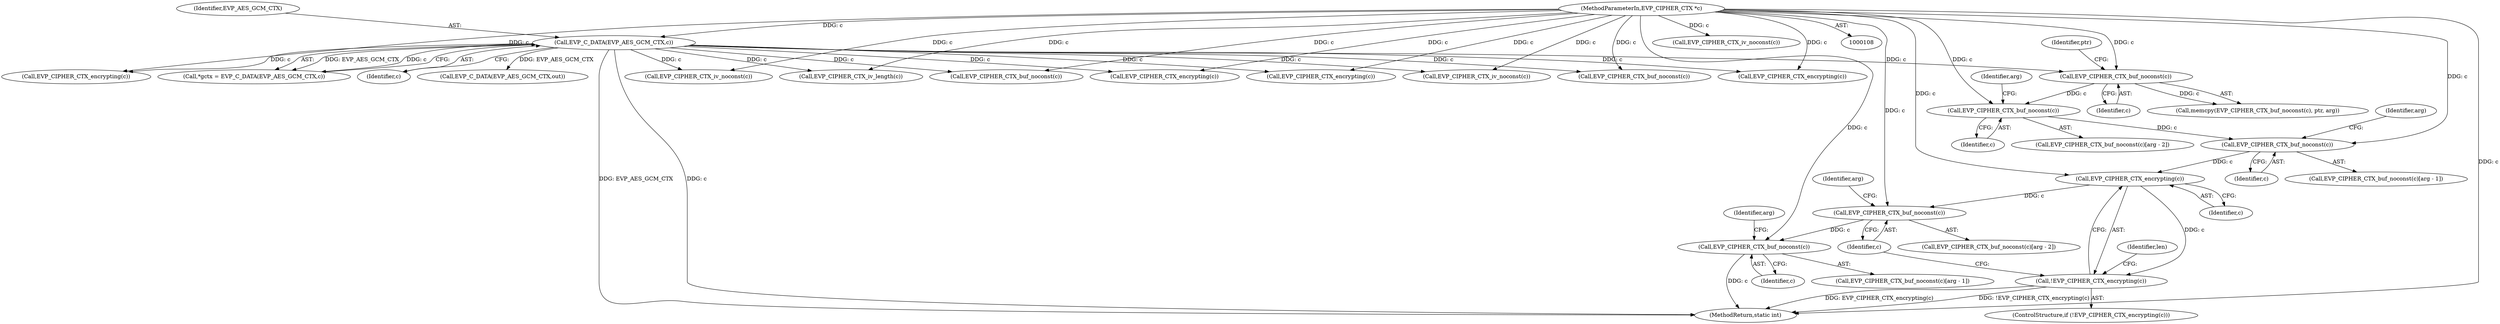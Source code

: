 digraph "0_openssl_00d965474b22b54e4275232bc71ee0c699c5cd21_0@API" {
"1000498" [label="(Call,EVP_CIPHER_CTX_encrypting(c))"];
"1000488" [label="(Call,EVP_CIPHER_CTX_buf_noconst(c))"];
"1000481" [label="(Call,EVP_CIPHER_CTX_buf_noconst(c))"];
"1000465" [label="(Call,EVP_CIPHER_CTX_buf_noconst(c))"];
"1000117" [label="(Call,EVP_C_DATA(EVP_AES_GCM_CTX,c))"];
"1000109" [label="(MethodParameterIn,EVP_CIPHER_CTX *c)"];
"1000497" [label="(Call,!EVP_CIPHER_CTX_encrypting(c))"];
"1000505" [label="(Call,EVP_CIPHER_CTX_buf_noconst(c))"];
"1000515" [label="(Call,EVP_CIPHER_CTX_buf_noconst(c))"];
"1000497" [label="(Call,!EVP_CIPHER_CTX_encrypting(c))"];
"1000423" [label="(Call,EVP_CIPHER_CTX_encrypting(c))"];
"1000119" [label="(Identifier,c)"];
"1000518" [label="(Identifier,arg)"];
"1000138" [label="(Call,EVP_CIPHER_CTX_iv_length(c))"];
"1000491" [label="(Identifier,arg)"];
"1000501" [label="(Identifier,len)"];
"1000225" [label="(Call,EVP_CIPHER_CTX_encrypting(c))"];
"1000115" [label="(Call,*gctx = EVP_C_DATA(EVP_AES_GCM_CTX,c))"];
"1000481" [label="(Call,EVP_CIPHER_CTX_buf_noconst(c))"];
"1000484" [label="(Identifier,arg)"];
"1000482" [label="(Identifier,c)"];
"1000315" [label="(Call,EVP_CIPHER_CTX_encrypting(c))"];
"1000498" [label="(Call,EVP_CIPHER_CTX_encrypting(c))"];
"1000496" [label="(ControlStructure,if (!EVP_CIPHER_CTX_encrypting(c)))"];
"1000465" [label="(Call,EVP_CIPHER_CTX_buf_noconst(c))"];
"1000499" [label="(Identifier,c)"];
"1000506" [label="(Identifier,c)"];
"1000109" [label="(MethodParameterIn,EVP_CIPHER_CTX *c)"];
"1000480" [label="(Call,EVP_CIPHER_CTX_buf_noconst(c)[arg - 2])"];
"1000516" [label="(Identifier,c)"];
"1000188" [label="(Call,EVP_CIPHER_CTX_iv_noconst(c))"];
"1000514" [label="(Call,EVP_CIPHER_CTX_buf_noconst(c)[arg - 1])"];
"1000489" [label="(Identifier,c)"];
"1000264" [label="(Call,EVP_CIPHER_CTX_buf_noconst(c))"];
"1000464" [label="(Call,memcpy(EVP_CIPHER_CTX_buf_noconst(c), ptr, arg))"];
"1000504" [label="(Call,EVP_CIPHER_CTX_buf_noconst(c)[arg - 2])"];
"1000230" [label="(Call,EVP_CIPHER_CTX_buf_noconst(c))"];
"1000466" [label="(Identifier,c)"];
"1000614" [label="(MethodReturn,static int)"];
"1000572" [label="(Call,EVP_CIPHER_CTX_iv_noconst(c))"];
"1000467" [label="(Identifier,ptr)"];
"1000487" [label="(Call,EVP_CIPHER_CTX_buf_noconst(c)[arg - 1])"];
"1000488" [label="(Call,EVP_CIPHER_CTX_buf_noconst(c))"];
"1000534" [label="(Call,EVP_C_DATA(EVP_AES_GCM_CTX,out))"];
"1000508" [label="(Identifier,arg)"];
"1000505" [label="(Call,EVP_CIPHER_CTX_buf_noconst(c))"];
"1000253" [label="(Call,EVP_CIPHER_CTX_encrypting(c))"];
"1000118" [label="(Identifier,EVP_AES_GCM_CTX)"];
"1000144" [label="(Call,EVP_CIPHER_CTX_iv_noconst(c))"];
"1000515" [label="(Call,EVP_CIPHER_CTX_buf_noconst(c))"];
"1000117" [label="(Call,EVP_C_DATA(EVP_AES_GCM_CTX,c))"];
"1000498" -> "1000497"  [label="AST: "];
"1000498" -> "1000499"  [label="CFG: "];
"1000499" -> "1000498"  [label="AST: "];
"1000497" -> "1000498"  [label="CFG: "];
"1000498" -> "1000497"  [label="DDG: c"];
"1000488" -> "1000498"  [label="DDG: c"];
"1000109" -> "1000498"  [label="DDG: c"];
"1000498" -> "1000505"  [label="DDG: c"];
"1000488" -> "1000487"  [label="AST: "];
"1000488" -> "1000489"  [label="CFG: "];
"1000489" -> "1000488"  [label="AST: "];
"1000491" -> "1000488"  [label="CFG: "];
"1000481" -> "1000488"  [label="DDG: c"];
"1000109" -> "1000488"  [label="DDG: c"];
"1000481" -> "1000480"  [label="AST: "];
"1000481" -> "1000482"  [label="CFG: "];
"1000482" -> "1000481"  [label="AST: "];
"1000484" -> "1000481"  [label="CFG: "];
"1000465" -> "1000481"  [label="DDG: c"];
"1000109" -> "1000481"  [label="DDG: c"];
"1000465" -> "1000464"  [label="AST: "];
"1000465" -> "1000466"  [label="CFG: "];
"1000466" -> "1000465"  [label="AST: "];
"1000467" -> "1000465"  [label="CFG: "];
"1000465" -> "1000464"  [label="DDG: c"];
"1000117" -> "1000465"  [label="DDG: c"];
"1000109" -> "1000465"  [label="DDG: c"];
"1000117" -> "1000115"  [label="AST: "];
"1000117" -> "1000119"  [label="CFG: "];
"1000118" -> "1000117"  [label="AST: "];
"1000119" -> "1000117"  [label="AST: "];
"1000115" -> "1000117"  [label="CFG: "];
"1000117" -> "1000614"  [label="DDG: EVP_AES_GCM_CTX"];
"1000117" -> "1000614"  [label="DDG: c"];
"1000117" -> "1000115"  [label="DDG: EVP_AES_GCM_CTX"];
"1000117" -> "1000115"  [label="DDG: c"];
"1000109" -> "1000117"  [label="DDG: c"];
"1000117" -> "1000138"  [label="DDG: c"];
"1000117" -> "1000188"  [label="DDG: c"];
"1000117" -> "1000225"  [label="DDG: c"];
"1000117" -> "1000230"  [label="DDG: c"];
"1000117" -> "1000253"  [label="DDG: c"];
"1000117" -> "1000264"  [label="DDG: c"];
"1000117" -> "1000315"  [label="DDG: c"];
"1000117" -> "1000423"  [label="DDG: c"];
"1000117" -> "1000534"  [label="DDG: EVP_AES_GCM_CTX"];
"1000117" -> "1000572"  [label="DDG: c"];
"1000109" -> "1000108"  [label="AST: "];
"1000109" -> "1000614"  [label="DDG: c"];
"1000109" -> "1000138"  [label="DDG: c"];
"1000109" -> "1000144"  [label="DDG: c"];
"1000109" -> "1000188"  [label="DDG: c"];
"1000109" -> "1000225"  [label="DDG: c"];
"1000109" -> "1000230"  [label="DDG: c"];
"1000109" -> "1000253"  [label="DDG: c"];
"1000109" -> "1000264"  [label="DDG: c"];
"1000109" -> "1000315"  [label="DDG: c"];
"1000109" -> "1000423"  [label="DDG: c"];
"1000109" -> "1000505"  [label="DDG: c"];
"1000109" -> "1000515"  [label="DDG: c"];
"1000109" -> "1000572"  [label="DDG: c"];
"1000497" -> "1000496"  [label="AST: "];
"1000501" -> "1000497"  [label="CFG: "];
"1000506" -> "1000497"  [label="CFG: "];
"1000497" -> "1000614"  [label="DDG: EVP_CIPHER_CTX_encrypting(c)"];
"1000497" -> "1000614"  [label="DDG: !EVP_CIPHER_CTX_encrypting(c)"];
"1000505" -> "1000504"  [label="AST: "];
"1000505" -> "1000506"  [label="CFG: "];
"1000506" -> "1000505"  [label="AST: "];
"1000508" -> "1000505"  [label="CFG: "];
"1000505" -> "1000515"  [label="DDG: c"];
"1000515" -> "1000514"  [label="AST: "];
"1000515" -> "1000516"  [label="CFG: "];
"1000516" -> "1000515"  [label="AST: "];
"1000518" -> "1000515"  [label="CFG: "];
"1000515" -> "1000614"  [label="DDG: c"];
}
